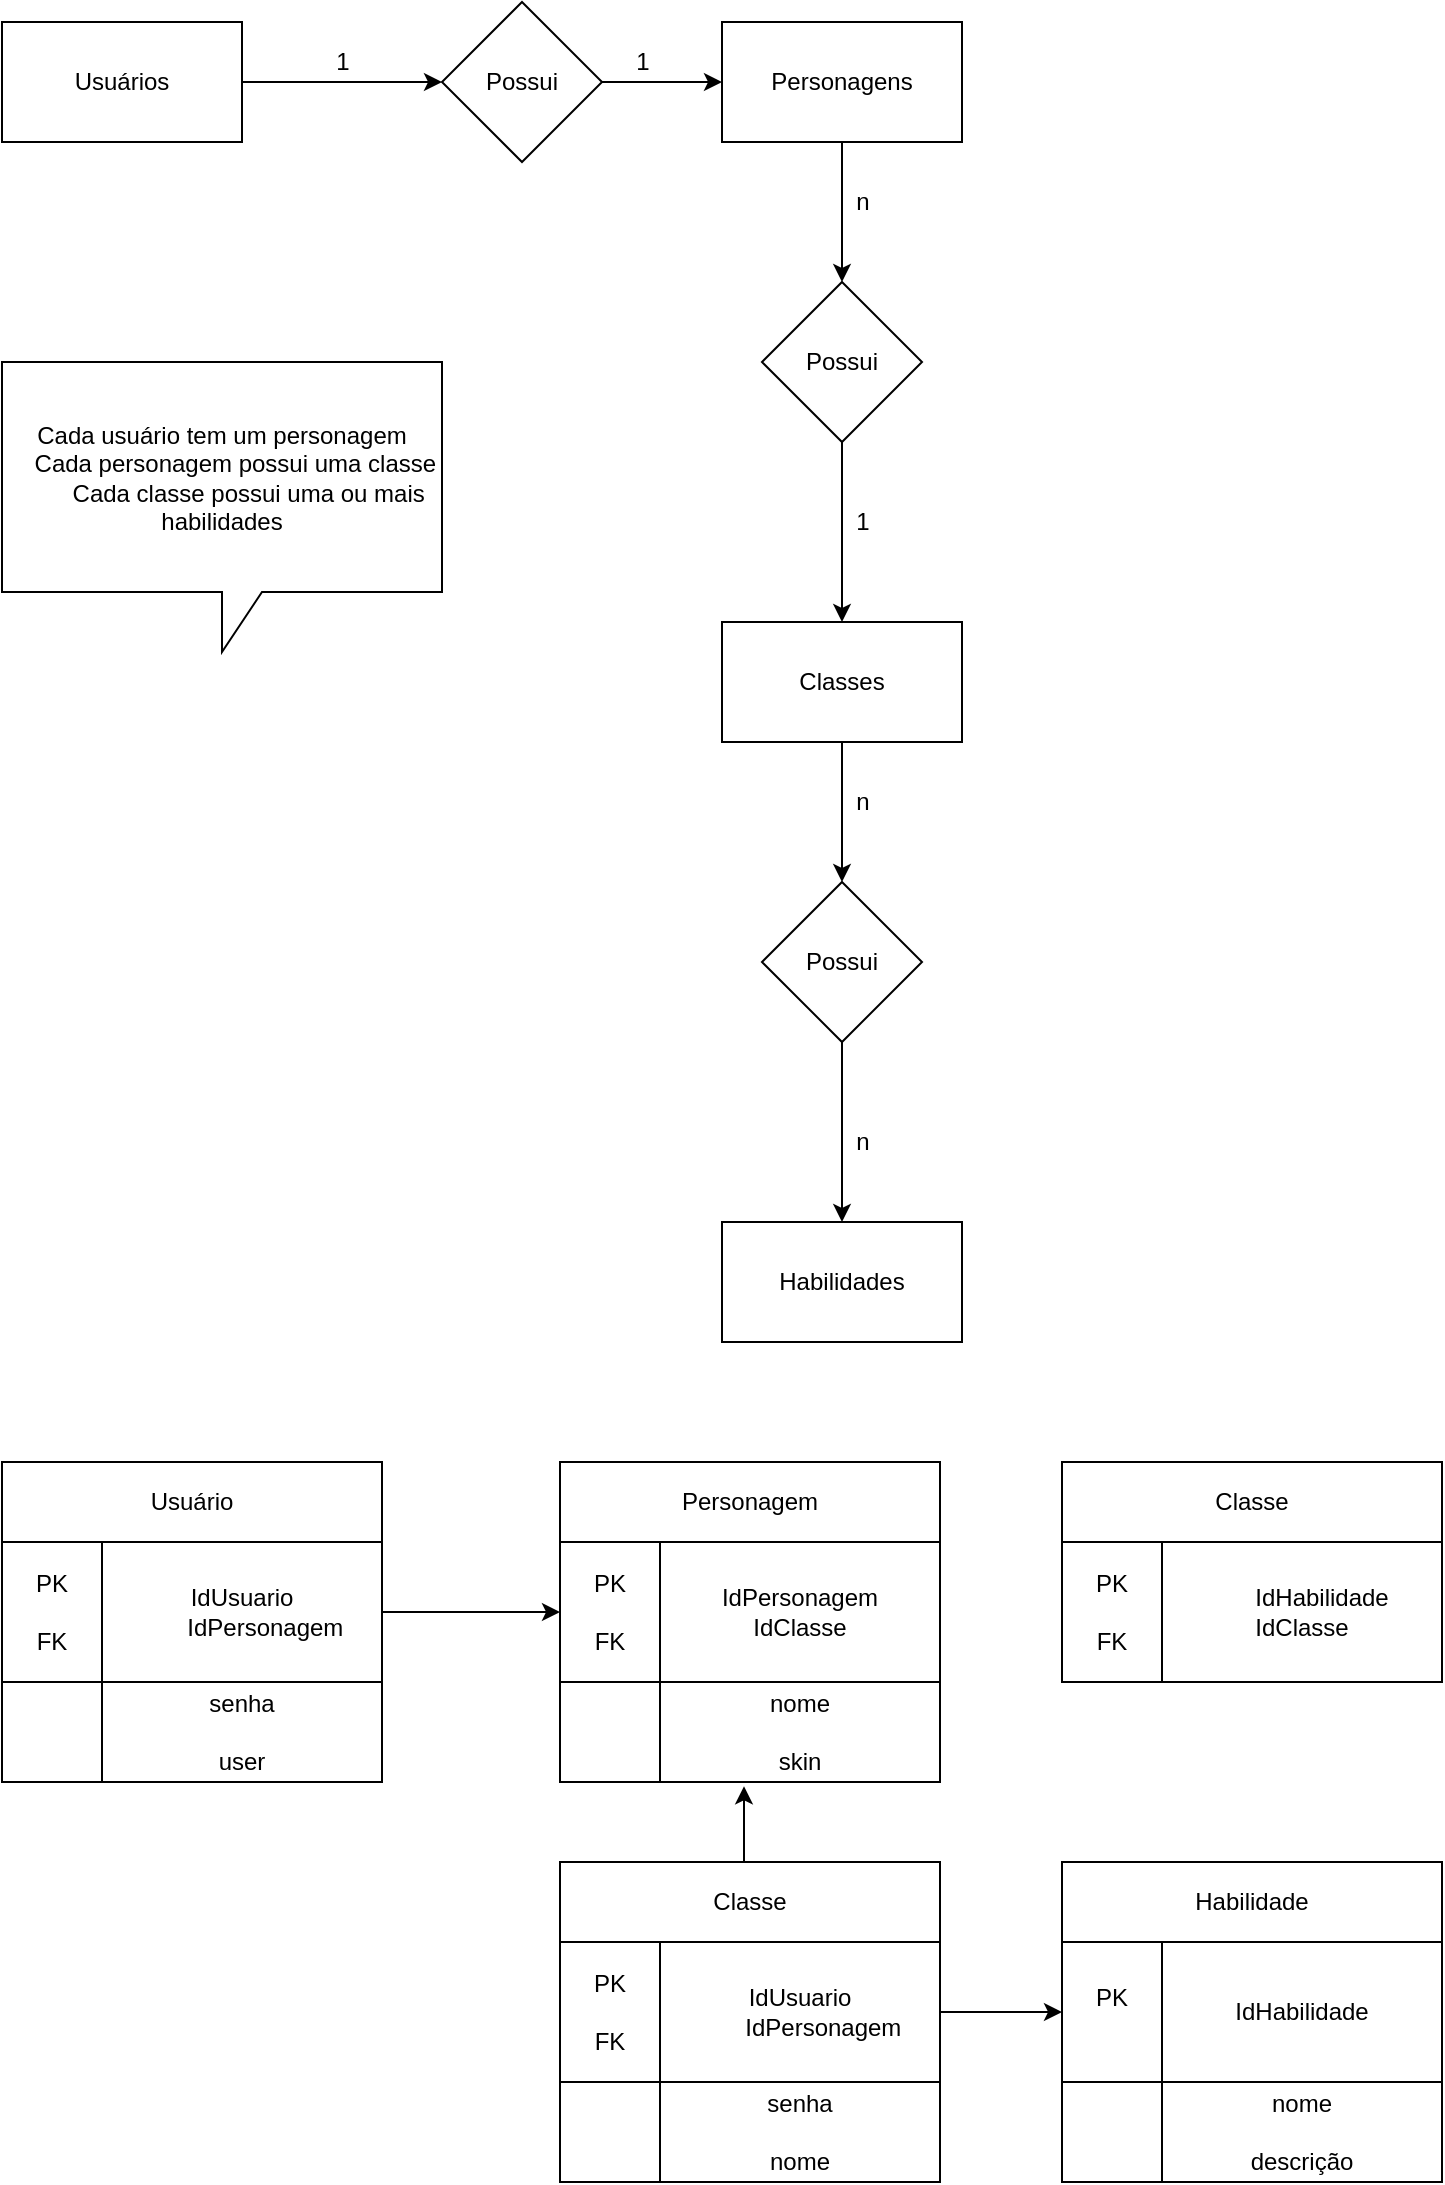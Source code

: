 <mxfile version="20.2.3" type="github">
  <diagram id="vJSPkNhjsURj3zs9xlN6" name="Página-1">
    <mxGraphModel dx="838" dy="767" grid="1" gridSize="10" guides="1" tooltips="1" connect="1" arrows="1" fold="1" page="1" pageScale="1" pageWidth="827" pageHeight="1169" math="0" shadow="0">
      <root>
        <mxCell id="0" />
        <mxCell id="1" parent="0" />
        <mxCell id="12CBqieVcwhoXsrb3jMb-3" value="" style="edgeStyle=orthogonalEdgeStyle;rounded=0;orthogonalLoop=1;jettySize=auto;html=1;" edge="1" parent="1" source="12CBqieVcwhoXsrb3jMb-1" target="12CBqieVcwhoXsrb3jMb-2">
          <mxGeometry relative="1" as="geometry" />
        </mxCell>
        <mxCell id="12CBqieVcwhoXsrb3jMb-1" value="Usuários" style="rounded=0;whiteSpace=wrap;html=1;" vertex="1" parent="1">
          <mxGeometry x="40" y="40" width="120" height="60" as="geometry" />
        </mxCell>
        <mxCell id="12CBqieVcwhoXsrb3jMb-5" value="" style="edgeStyle=orthogonalEdgeStyle;rounded=0;orthogonalLoop=1;jettySize=auto;html=1;" edge="1" parent="1" source="12CBqieVcwhoXsrb3jMb-2" target="12CBqieVcwhoXsrb3jMb-4">
          <mxGeometry relative="1" as="geometry" />
        </mxCell>
        <mxCell id="12CBqieVcwhoXsrb3jMb-2" value="Possui" style="rhombus;whiteSpace=wrap;html=1;rounded=0;" vertex="1" parent="1">
          <mxGeometry x="260" y="30" width="80" height="80" as="geometry" />
        </mxCell>
        <mxCell id="12CBqieVcwhoXsrb3jMb-7" value="" style="edgeStyle=orthogonalEdgeStyle;rounded=0;orthogonalLoop=1;jettySize=auto;html=1;" edge="1" parent="1" source="12CBqieVcwhoXsrb3jMb-4" target="12CBqieVcwhoXsrb3jMb-6">
          <mxGeometry relative="1" as="geometry" />
        </mxCell>
        <mxCell id="12CBqieVcwhoXsrb3jMb-4" value="Personagens" style="whiteSpace=wrap;html=1;rounded=0;" vertex="1" parent="1">
          <mxGeometry x="400" y="40" width="120" height="60" as="geometry" />
        </mxCell>
        <mxCell id="12CBqieVcwhoXsrb3jMb-9" value="" style="edgeStyle=orthogonalEdgeStyle;rounded=0;orthogonalLoop=1;jettySize=auto;html=1;" edge="1" parent="1" source="12CBqieVcwhoXsrb3jMb-6" target="12CBqieVcwhoXsrb3jMb-8">
          <mxGeometry relative="1" as="geometry" />
        </mxCell>
        <mxCell id="12CBqieVcwhoXsrb3jMb-6" value="Possui" style="rhombus;whiteSpace=wrap;html=1;rounded=0;" vertex="1" parent="1">
          <mxGeometry x="420" y="170" width="80" height="80" as="geometry" />
        </mxCell>
        <mxCell id="12CBqieVcwhoXsrb3jMb-11" value="" style="edgeStyle=orthogonalEdgeStyle;rounded=0;orthogonalLoop=1;jettySize=auto;html=1;" edge="1" parent="1" source="12CBqieVcwhoXsrb3jMb-8" target="12CBqieVcwhoXsrb3jMb-10">
          <mxGeometry relative="1" as="geometry" />
        </mxCell>
        <mxCell id="12CBqieVcwhoXsrb3jMb-8" value="Classes" style="whiteSpace=wrap;html=1;rounded=0;" vertex="1" parent="1">
          <mxGeometry x="400" y="340" width="120" height="60" as="geometry" />
        </mxCell>
        <mxCell id="12CBqieVcwhoXsrb3jMb-13" value="" style="edgeStyle=orthogonalEdgeStyle;rounded=0;orthogonalLoop=1;jettySize=auto;html=1;" edge="1" parent="1" source="12CBqieVcwhoXsrb3jMb-10" target="12CBqieVcwhoXsrb3jMb-12">
          <mxGeometry relative="1" as="geometry" />
        </mxCell>
        <mxCell id="12CBqieVcwhoXsrb3jMb-10" value="Possui" style="rhombus;whiteSpace=wrap;html=1;rounded=0;" vertex="1" parent="1">
          <mxGeometry x="420" y="470" width="80" height="80" as="geometry" />
        </mxCell>
        <mxCell id="12CBqieVcwhoXsrb3jMb-12" value="Habilidades" style="whiteSpace=wrap;html=1;rounded=0;" vertex="1" parent="1">
          <mxGeometry x="400" y="640" width="120" height="60" as="geometry" />
        </mxCell>
        <mxCell id="12CBqieVcwhoXsrb3jMb-14" value="1" style="text;html=1;align=center;verticalAlign=middle;resizable=0;points=[];autosize=1;strokeColor=none;fillColor=none;" vertex="1" parent="1">
          <mxGeometry x="195" y="45" width="30" height="30" as="geometry" />
        </mxCell>
        <mxCell id="12CBqieVcwhoXsrb3jMb-15" value="1" style="text;html=1;align=center;verticalAlign=middle;resizable=0;points=[];autosize=1;strokeColor=none;fillColor=none;" vertex="1" parent="1">
          <mxGeometry x="345" y="45" width="30" height="30" as="geometry" />
        </mxCell>
        <mxCell id="12CBqieVcwhoXsrb3jMb-16" value="n" style="text;html=1;align=center;verticalAlign=middle;resizable=0;points=[];autosize=1;strokeColor=none;fillColor=none;" vertex="1" parent="1">
          <mxGeometry x="455" y="115" width="30" height="30" as="geometry" />
        </mxCell>
        <mxCell id="12CBqieVcwhoXsrb3jMb-17" value="n" style="text;html=1;align=center;verticalAlign=middle;resizable=0;points=[];autosize=1;strokeColor=none;fillColor=none;" vertex="1" parent="1">
          <mxGeometry x="455" y="585" width="30" height="30" as="geometry" />
        </mxCell>
        <mxCell id="12CBqieVcwhoXsrb3jMb-18" value="1" style="text;html=1;align=center;verticalAlign=middle;resizable=0;points=[];autosize=1;strokeColor=none;fillColor=none;" vertex="1" parent="1">
          <mxGeometry x="455" y="275" width="30" height="30" as="geometry" />
        </mxCell>
        <mxCell id="12CBqieVcwhoXsrb3jMb-19" value="n" style="text;html=1;align=center;verticalAlign=middle;resizable=0;points=[];autosize=1;strokeColor=none;fillColor=none;" vertex="1" parent="1">
          <mxGeometry x="455" y="415" width="30" height="30" as="geometry" />
        </mxCell>
        <mxCell id="12CBqieVcwhoXsrb3jMb-24" value="&lt;span style=&quot;&quot;&gt;Cada usuário tem um personagem&lt;br&gt;&lt;/span&gt;&lt;span style=&quot;&quot;&gt;&amp;nbsp; &amp;nbsp; Cada personagem possui uma classe&lt;br&gt;&lt;/span&gt;&lt;span style=&quot;&quot;&gt;&amp;nbsp; &amp;nbsp; &amp;nbsp; &amp;nbsp; Cada classe possui uma ou mais habilidades&lt;/span&gt;&lt;span style=&quot;&quot;&gt;&lt;br&gt;&lt;/span&gt;" style="shape=callout;whiteSpace=wrap;html=1;perimeter=calloutPerimeter;" vertex="1" parent="1">
          <mxGeometry x="40" y="210" width="220" height="145" as="geometry" />
        </mxCell>
        <mxCell id="12CBqieVcwhoXsrb3jMb-105" value="Usuário" style="rounded=0;whiteSpace=wrap;html=1;" vertex="1" parent="1">
          <mxGeometry x="40" y="760" width="190" height="40" as="geometry" />
        </mxCell>
        <mxCell id="12CBqieVcwhoXsrb3jMb-106" value="PK&lt;br&gt;&lt;br&gt;FK" style="rounded=0;whiteSpace=wrap;html=1;" vertex="1" parent="1">
          <mxGeometry x="40" y="800" width="50" height="70" as="geometry" />
        </mxCell>
        <mxCell id="12CBqieVcwhoXsrb3jMb-115" value="" style="edgeStyle=orthogonalEdgeStyle;rounded=0;orthogonalLoop=1;jettySize=auto;html=1;entryX=0;entryY=0.5;entryDx=0;entryDy=0;" edge="1" parent="1" source="12CBqieVcwhoXsrb3jMb-107" target="12CBqieVcwhoXsrb3jMb-111">
          <mxGeometry relative="1" as="geometry" />
        </mxCell>
        <mxCell id="12CBqieVcwhoXsrb3jMb-107" value="IdUsuario&lt;br&gt;&amp;nbsp; &amp;nbsp; &amp;nbsp; &amp;nbsp;IdPersonagem" style="rounded=0;whiteSpace=wrap;html=1;" vertex="1" parent="1">
          <mxGeometry x="90" y="800" width="140" height="70" as="geometry" />
        </mxCell>
        <mxCell id="12CBqieVcwhoXsrb3jMb-108" value="" style="rounded=0;whiteSpace=wrap;html=1;" vertex="1" parent="1">
          <mxGeometry x="40" y="870" width="50" height="50" as="geometry" />
        </mxCell>
        <mxCell id="12CBqieVcwhoXsrb3jMb-109" value="senha&lt;br&gt;&lt;br&gt;user" style="rounded=0;whiteSpace=wrap;html=1;" vertex="1" parent="1">
          <mxGeometry x="90" y="870" width="140" height="50" as="geometry" />
        </mxCell>
        <mxCell id="12CBqieVcwhoXsrb3jMb-110" value="Personagem" style="rounded=0;whiteSpace=wrap;html=1;" vertex="1" parent="1">
          <mxGeometry x="319" y="760" width="190" height="40" as="geometry" />
        </mxCell>
        <mxCell id="12CBqieVcwhoXsrb3jMb-111" value="PK&lt;br&gt;&lt;br&gt;FK" style="rounded=0;whiteSpace=wrap;html=1;" vertex="1" parent="1">
          <mxGeometry x="319" y="800" width="50" height="70" as="geometry" />
        </mxCell>
        <mxCell id="12CBqieVcwhoXsrb3jMb-112" value="IdPersonagem&lt;br&gt;IdClasse" style="rounded=0;whiteSpace=wrap;html=1;" vertex="1" parent="1">
          <mxGeometry x="369" y="800" width="140" height="70" as="geometry" />
        </mxCell>
        <mxCell id="12CBqieVcwhoXsrb3jMb-113" value="" style="rounded=0;whiteSpace=wrap;html=1;" vertex="1" parent="1">
          <mxGeometry x="319" y="870" width="50" height="50" as="geometry" />
        </mxCell>
        <mxCell id="12CBqieVcwhoXsrb3jMb-114" value="nome&lt;br&gt;&lt;br&gt;skin" style="rounded=0;whiteSpace=wrap;html=1;" vertex="1" parent="1">
          <mxGeometry x="369" y="870" width="140" height="50" as="geometry" />
        </mxCell>
        <mxCell id="12CBqieVcwhoXsrb3jMb-121" value="" style="edgeStyle=orthogonalEdgeStyle;rounded=0;orthogonalLoop=1;jettySize=auto;html=1;entryX=0.3;entryY=1.043;entryDx=0;entryDy=0;entryPerimeter=0;" edge="1" parent="1" source="12CBqieVcwhoXsrb3jMb-116" target="12CBqieVcwhoXsrb3jMb-114">
          <mxGeometry relative="1" as="geometry">
            <Array as="points">
              <mxPoint x="411" y="980" />
              <mxPoint x="411" y="980" />
            </Array>
          </mxGeometry>
        </mxCell>
        <mxCell id="12CBqieVcwhoXsrb3jMb-116" value="Classe" style="rounded=0;whiteSpace=wrap;html=1;" vertex="1" parent="1">
          <mxGeometry x="319" y="960" width="190" height="40" as="geometry" />
        </mxCell>
        <mxCell id="12CBqieVcwhoXsrb3jMb-117" value="PK&lt;br&gt;&lt;br&gt;FK" style="rounded=0;whiteSpace=wrap;html=1;" vertex="1" parent="1">
          <mxGeometry x="319" y="1000" width="50" height="70" as="geometry" />
        </mxCell>
        <mxCell id="12CBqieVcwhoXsrb3jMb-127" value="" style="edgeStyle=orthogonalEdgeStyle;rounded=0;orthogonalLoop=1;jettySize=auto;html=1;entryX=0;entryY=0.5;entryDx=0;entryDy=0;" edge="1" parent="1" source="12CBqieVcwhoXsrb3jMb-118" target="12CBqieVcwhoXsrb3jMb-123">
          <mxGeometry relative="1" as="geometry" />
        </mxCell>
        <mxCell id="12CBqieVcwhoXsrb3jMb-118" value="IdUsuario&lt;br&gt;&amp;nbsp; &amp;nbsp; &amp;nbsp; &amp;nbsp;IdPersonagem" style="rounded=0;whiteSpace=wrap;html=1;" vertex="1" parent="1">
          <mxGeometry x="369" y="1000" width="140" height="70" as="geometry" />
        </mxCell>
        <mxCell id="12CBqieVcwhoXsrb3jMb-119" value="" style="rounded=0;whiteSpace=wrap;html=1;" vertex="1" parent="1">
          <mxGeometry x="319" y="1070" width="50" height="50" as="geometry" />
        </mxCell>
        <mxCell id="12CBqieVcwhoXsrb3jMb-120" value="senha&lt;br&gt;&lt;br&gt;nome" style="rounded=0;whiteSpace=wrap;html=1;" vertex="1" parent="1">
          <mxGeometry x="369" y="1070" width="140" height="50" as="geometry" />
        </mxCell>
        <mxCell id="12CBqieVcwhoXsrb3jMb-122" value="Habilidade" style="rounded=0;whiteSpace=wrap;html=1;" vertex="1" parent="1">
          <mxGeometry x="570" y="960" width="190" height="40" as="geometry" />
        </mxCell>
        <mxCell id="12CBqieVcwhoXsrb3jMb-123" value="PK&lt;br&gt;&lt;br&gt;" style="rounded=0;whiteSpace=wrap;html=1;" vertex="1" parent="1">
          <mxGeometry x="570" y="1000" width="50" height="70" as="geometry" />
        </mxCell>
        <mxCell id="12CBqieVcwhoXsrb3jMb-124" value="IdHabilidade" style="rounded=0;whiteSpace=wrap;html=1;" vertex="1" parent="1">
          <mxGeometry x="620" y="1000" width="140" height="70" as="geometry" />
        </mxCell>
        <mxCell id="12CBqieVcwhoXsrb3jMb-125" value="" style="rounded=0;whiteSpace=wrap;html=1;" vertex="1" parent="1">
          <mxGeometry x="570" y="1070" width="50" height="50" as="geometry" />
        </mxCell>
        <mxCell id="12CBqieVcwhoXsrb3jMb-126" value="nome&lt;br&gt;&lt;br&gt;descrição" style="rounded=0;whiteSpace=wrap;html=1;" vertex="1" parent="1">
          <mxGeometry x="620" y="1070" width="140" height="50" as="geometry" />
        </mxCell>
        <mxCell id="12CBqieVcwhoXsrb3jMb-128" value="Classe" style="rounded=0;whiteSpace=wrap;html=1;" vertex="1" parent="1">
          <mxGeometry x="570" y="760" width="190" height="40" as="geometry" />
        </mxCell>
        <mxCell id="12CBqieVcwhoXsrb3jMb-129" value="PK&lt;br&gt;&lt;br&gt;FK" style="rounded=0;whiteSpace=wrap;html=1;" vertex="1" parent="1">
          <mxGeometry x="570" y="800" width="50" height="70" as="geometry" />
        </mxCell>
        <mxCell id="12CBqieVcwhoXsrb3jMb-130" value="&amp;nbsp; &amp;nbsp; &amp;nbsp; IdHabilidade&lt;br&gt;IdClasse" style="rounded=0;whiteSpace=wrap;html=1;" vertex="1" parent="1">
          <mxGeometry x="620" y="800" width="140" height="70" as="geometry" />
        </mxCell>
      </root>
    </mxGraphModel>
  </diagram>
</mxfile>
